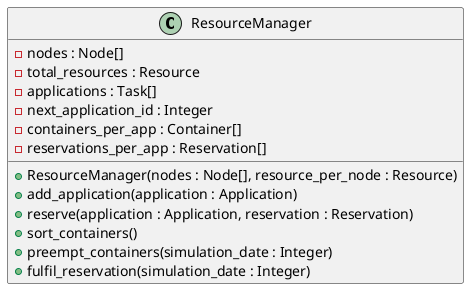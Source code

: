 @startuml
class ResourceManager{
    - nodes : Node[]
    - total_resources : Resource
    - applications : Task[]
    - next_application_id : Integer
    - containers_per_app : Container[]
    - reservations_per_app : Reservation[]
    + ResourceManager(nodes : Node[], resource_per_node : Resource)
    + add_application(application : Application)
    + reserve(application : Application, reservation : Reservation)
    + sort_containers()
    + preempt_containers(simulation_date : Integer)
    + fulfil_reservation(simulation_date : Integer)
}
@enduml